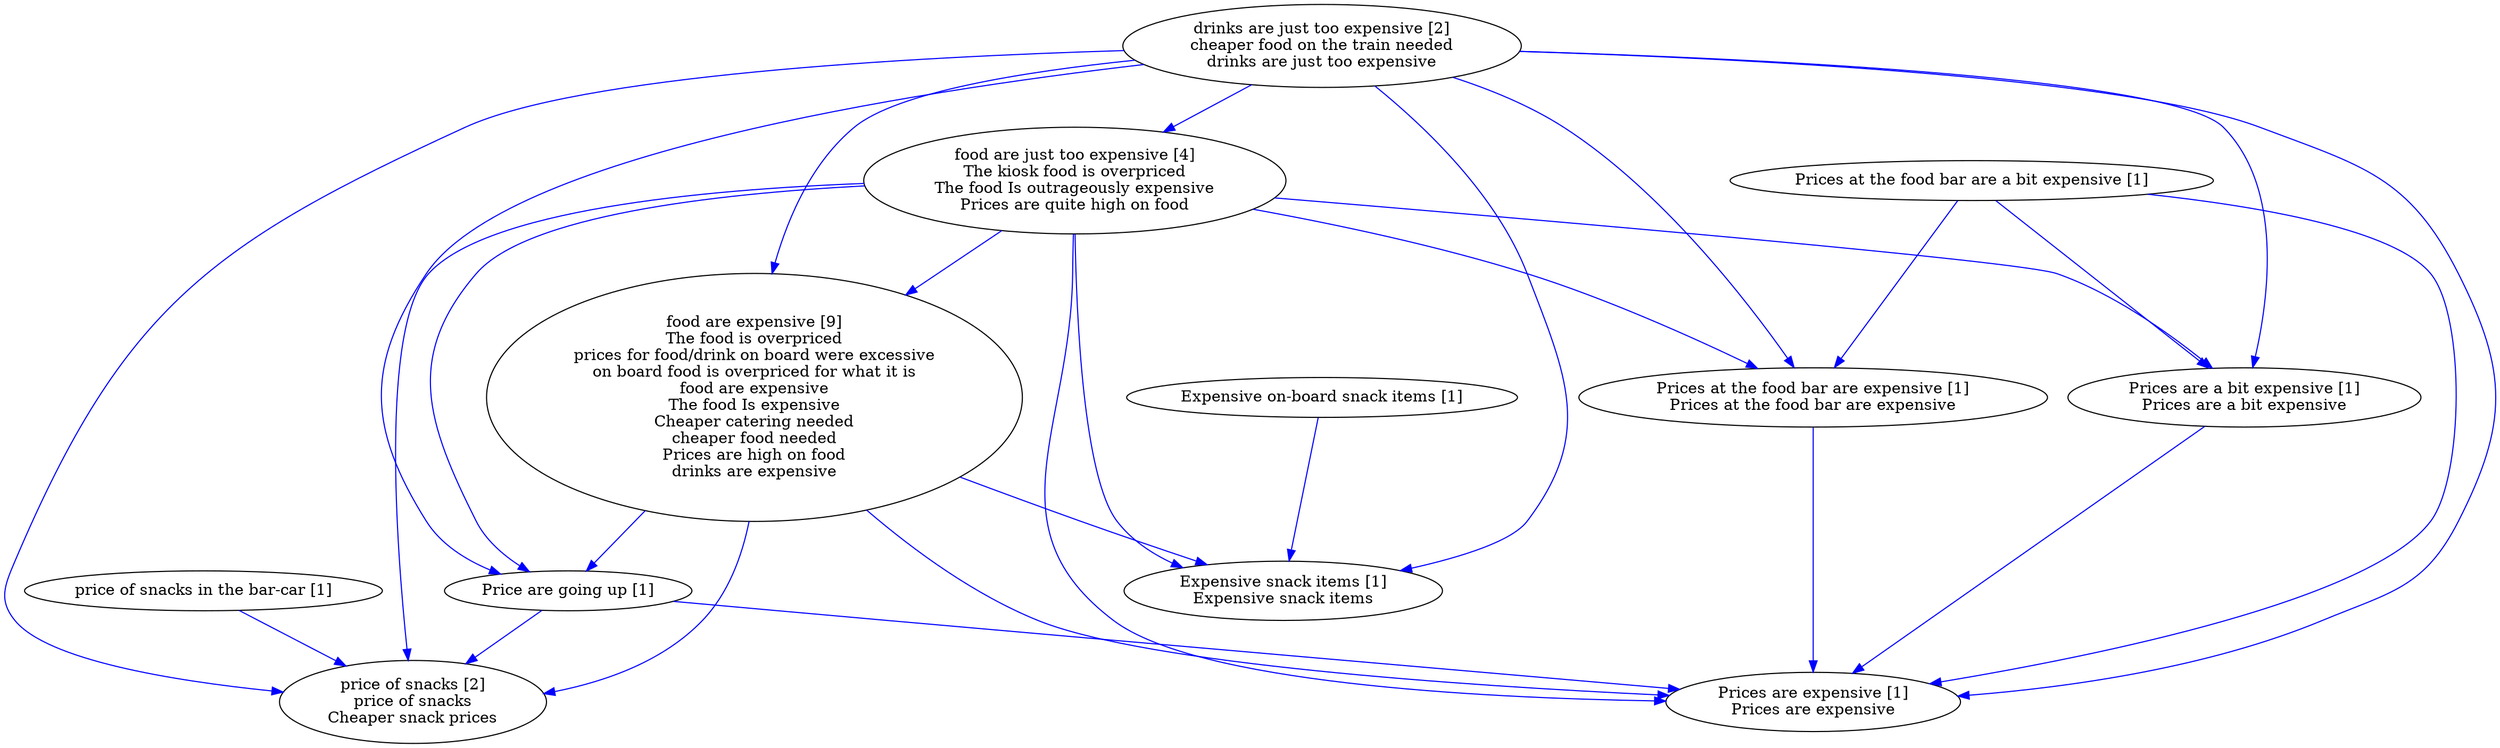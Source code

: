 digraph collapsedGraph {
"drinks are just too expensive [2]\ncheaper food on the train needed\ndrinks are just too expensive""food are just too expensive [4]\nThe kiosk food is overpriced\nThe food Is outrageously expensive\nPrices are quite high on food""food are expensive [9]\nThe food is overpriced\nprices for food/drink on board were excessive\non board food is overpriced for what it is\nfood are expensive\nThe food Is expensive\nCheaper catering needed\ncheaper food needed\nPrices are high on food\ndrinks are expensive""price of snacks [2]\nprice of snacks\nCheaper snack prices""Expensive on-board snack items [1]""Expensive snack items [1]\nExpensive snack items""Price are going up [1]""Prices at the food bar are a bit expensive [1]""Prices at the food bar are expensive [1]\nPrices at the food bar are expensive""Prices are expensive [1]\nPrices are expensive""Prices are a bit expensive [1]\nPrices are a bit expensive""price of snacks in the bar-car [1]""Expensive on-board snack items [1]" -> "Expensive snack items [1]\nExpensive snack items" [color=blue]
"Price are going up [1]" -> "price of snacks [2]\nprice of snacks\nCheaper snack prices" [color=blue]
"food are expensive [9]\nThe food is overpriced\nprices for food/drink on board were excessive\non board food is overpriced for what it is\nfood are expensive\nThe food Is expensive\nCheaper catering needed\ncheaper food needed\nPrices are high on food\ndrinks are expensive" -> "price of snacks [2]\nprice of snacks\nCheaper snack prices" [color=blue]
"Prices at the food bar are a bit expensive [1]" -> "Prices at the food bar are expensive [1]\nPrices at the food bar are expensive" [color=blue]
"Prices at the food bar are expensive [1]\nPrices at the food bar are expensive" -> "Prices are expensive [1]\nPrices are expensive" [color=blue]
"Prices at the food bar are a bit expensive [1]" -> "Prices are a bit expensive [1]\nPrices are a bit expensive" [color=blue]
"Prices are a bit expensive [1]\nPrices are a bit expensive" -> "Prices are expensive [1]\nPrices are expensive" [color=blue]
"Prices at the food bar are a bit expensive [1]" -> "Prices are expensive [1]\nPrices are expensive" [color=blue]
"Price are going up [1]" -> "Prices are expensive [1]\nPrices are expensive" [color=blue]
"food are expensive [9]\nThe food is overpriced\nprices for food/drink on board were excessive\non board food is overpriced for what it is\nfood are expensive\nThe food Is expensive\nCheaper catering needed\ncheaper food needed\nPrices are high on food\ndrinks are expensive" -> "Expensive snack items [1]\nExpensive snack items" [color=blue]
"food are just too expensive [4]\nThe kiosk food is overpriced\nThe food Is outrageously expensive\nPrices are quite high on food" -> "Expensive snack items [1]\nExpensive snack items" [color=blue]
"food are just too expensive [4]\nThe kiosk food is overpriced\nThe food Is outrageously expensive\nPrices are quite high on food" -> "Prices are expensive [1]\nPrices are expensive" [color=blue]
"food are just too expensive [4]\nThe kiosk food is overpriced\nThe food Is outrageously expensive\nPrices are quite high on food" -> "food are expensive [9]\nThe food is overpriced\nprices for food/drink on board were excessive\non board food is overpriced for what it is\nfood are expensive\nThe food Is expensive\nCheaper catering needed\ncheaper food needed\nPrices are high on food\ndrinks are expensive" [color=blue]
"food are just too expensive [4]\nThe kiosk food is overpriced\nThe food Is outrageously expensive\nPrices are quite high on food" -> "Price are going up [1]" [color=blue]
"food are just too expensive [4]\nThe kiosk food is overpriced\nThe food Is outrageously expensive\nPrices are quite high on food" -> "price of snacks [2]\nprice of snacks\nCheaper snack prices" [color=blue]
"drinks are just too expensive [2]\ncheaper food on the train needed\ndrinks are just too expensive" -> "Expensive snack items [1]\nExpensive snack items" [color=blue]
"drinks are just too expensive [2]\ncheaper food on the train needed\ndrinks are just too expensive" -> "food are expensive [9]\nThe food is overpriced\nprices for food/drink on board were excessive\non board food is overpriced for what it is\nfood are expensive\nThe food Is expensive\nCheaper catering needed\ncheaper food needed\nPrices are high on food\ndrinks are expensive" [color=blue]
"drinks are just too expensive [2]\ncheaper food on the train needed\ndrinks are just too expensive" -> "price of snacks [2]\nprice of snacks\nCheaper snack prices" [color=blue]
"drinks are just too expensive [2]\ncheaper food on the train needed\ndrinks are just too expensive" -> "Prices are a bit expensive [1]\nPrices are a bit expensive" [color=blue]
"drinks are just too expensive [2]\ncheaper food on the train needed\ndrinks are just too expensive" -> "Prices are expensive [1]\nPrices are expensive" [color=blue]
"drinks are just too expensive [2]\ncheaper food on the train needed\ndrinks are just too expensive" -> "Price are going up [1]" [color=blue]
"drinks are just too expensive [2]\ncheaper food on the train needed\ndrinks are just too expensive" -> "food are just too expensive [4]\nThe kiosk food is overpriced\nThe food Is outrageously expensive\nPrices are quite high on food" [color=blue]
"drinks are just too expensive [2]\ncheaper food on the train needed\ndrinks are just too expensive" -> "Prices at the food bar are expensive [1]\nPrices at the food bar are expensive" [color=blue]
"food are expensive [9]\nThe food is overpriced\nprices for food/drink on board were excessive\non board food is overpriced for what it is\nfood are expensive\nThe food Is expensive\nCheaper catering needed\ncheaper food needed\nPrices are high on food\ndrinks are expensive" -> "Prices are expensive [1]\nPrices are expensive" [color=blue]
"food are expensive [9]\nThe food is overpriced\nprices for food/drink on board were excessive\non board food is overpriced for what it is\nfood are expensive\nThe food Is expensive\nCheaper catering needed\ncheaper food needed\nPrices are high on food\ndrinks are expensive" -> "Price are going up [1]" [color=blue]
"food are just too expensive [4]\nThe kiosk food is overpriced\nThe food Is outrageously expensive\nPrices are quite high on food" -> "Prices at the food bar are expensive [1]\nPrices at the food bar are expensive" [color=blue]
"food are just too expensive [4]\nThe kiosk food is overpriced\nThe food Is outrageously expensive\nPrices are quite high on food" -> "Prices are a bit expensive [1]\nPrices are a bit expensive" [color=blue]
"price of snacks in the bar-car [1]" -> "price of snacks [2]\nprice of snacks\nCheaper snack prices" [color=blue]
}
